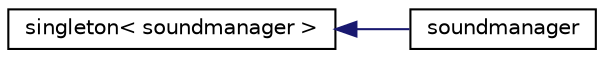digraph "Graphical Class Hierarchy"
{
 // INTERACTIVE_SVG=YES
  edge [fontname="Helvetica",fontsize="10",labelfontname="Helvetica",labelfontsize="10"];
  node [fontname="Helvetica",fontsize="10",shape=record];
  rankdir="LR";
  Node0 [label="singleton\< soundmanager \>",height=0.2,width=0.4,color="black", fillcolor="white", style="filled",URL="$classsingleton.html"];
  Node0 -> Node1 [dir="back",color="midnightblue",fontsize="10",style="solid",fontname="Helvetica"];
  Node1 [label="soundmanager",height=0.2,width=0.4,color="black", fillcolor="white", style="filled",URL="$classsoundmanager.html"];
}

